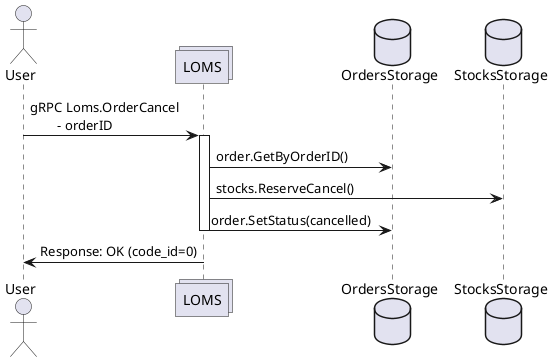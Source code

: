 @startuml

actor User as u
collections LOMS as l
database OrdersStorage as os
database StocksStorage as ss

u -> l : gRPC Loms.OrderCancel\n\t- orderID
activate l

l -> os : order.GetByOrderID()
l -> ss : stocks.ReserveCancel()
l -> os : order.SetStatus(cancelled)
deactivate l

l -> u : Response: OK (code_id=0)

@enduml
